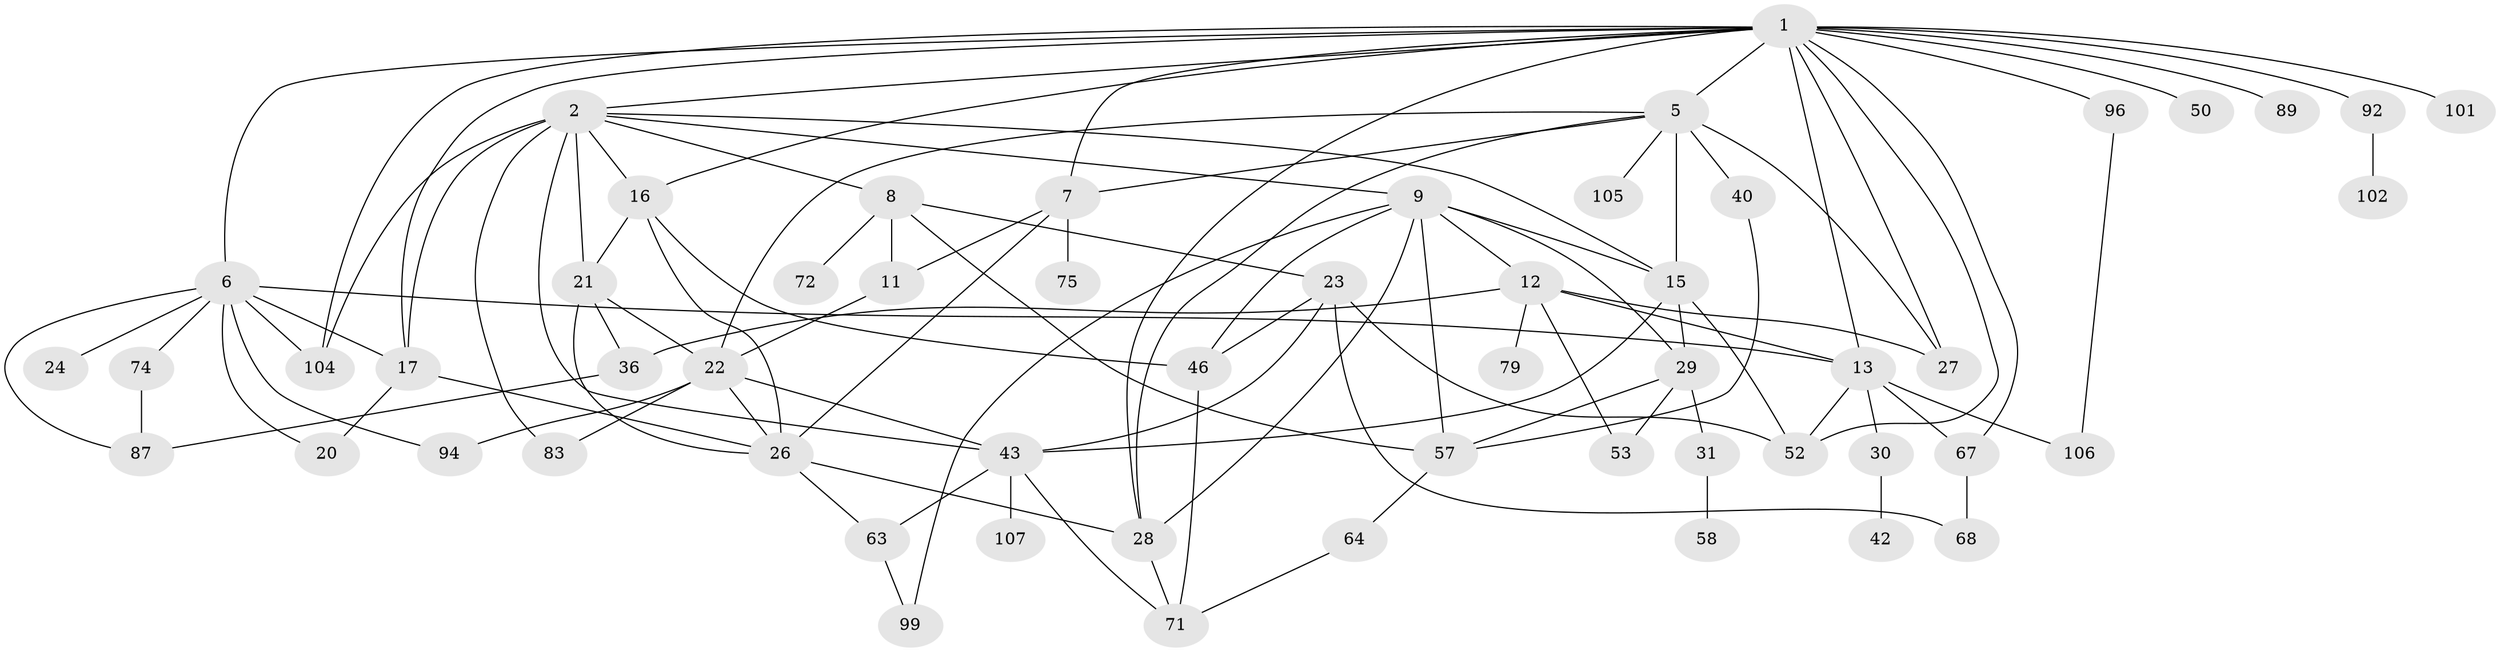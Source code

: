 // original degree distribution, {5: 0.10619469026548672, 4: 0.13274336283185842, 7: 0.017699115044247787, 6: 0.061946902654867256, 8: 0.008849557522123894, 3: 0.20353982300884957, 2: 0.26548672566371684, 1: 0.20353982300884957}
// Generated by graph-tools (version 1.1) at 2025/13/03/09/25 04:13:21]
// undirected, 56 vertices, 105 edges
graph export_dot {
graph [start="1"]
  node [color=gray90,style=filled];
  1 [super="+3+34"];
  2 [super="+4"];
  5 [super="+25+35"];
  6 [super="+41+14+19+60+45+98"];
  7;
  8 [super="+49+56"];
  9;
  11;
  12 [super="+81+69+110"];
  13 [super="+37"];
  15 [super="+78"];
  16 [super="+38"];
  17 [super="+18"];
  20;
  21;
  22 [super="+39+93"];
  23 [super="+80+113+48"];
  24 [super="+103"];
  26 [super="+77+62"];
  27;
  28 [super="+47+73+61+33"];
  29;
  30;
  31;
  36;
  40;
  42;
  43 [super="+65+54"];
  46 [super="+66"];
  50;
  52;
  53;
  57 [super="+70"];
  58;
  63;
  64 [super="+97+88"];
  67;
  68;
  71 [super="+85"];
  72;
  74;
  75;
  79;
  83;
  87;
  89;
  92;
  94;
  96;
  99;
  101;
  102;
  104 [super="+109"];
  105;
  106;
  107;
  1 -- 2;
  1 -- 5 [weight=2];
  1 -- 52;
  1 -- 96;
  1 -- 101;
  1 -- 6;
  1 -- 7;
  1 -- 104;
  1 -- 13;
  1 -- 16;
  1 -- 17;
  1 -- 50;
  1 -- 89;
  1 -- 27;
  1 -- 28;
  1 -- 67;
  1 -- 92;
  2 -- 21;
  2 -- 8;
  2 -- 9;
  2 -- 104;
  2 -- 43 [weight=2];
  2 -- 15;
  2 -- 16;
  2 -- 83;
  2 -- 17;
  5 -- 7;
  5 -- 40;
  5 -- 27;
  5 -- 15;
  5 -- 105;
  5 -- 22;
  5 -- 28;
  6 -- 20;
  6 -- 87;
  6 -- 104 [weight=2];
  6 -- 24;
  6 -- 94;
  6 -- 74;
  6 -- 13 [weight=2];
  6 -- 17;
  7 -- 11;
  7 -- 75;
  7 -- 26;
  8 -- 23;
  8 -- 57;
  8 -- 72;
  8 -- 11;
  9 -- 12;
  9 -- 15;
  9 -- 28;
  9 -- 29;
  9 -- 99;
  9 -- 57;
  9 -- 46;
  11 -- 22;
  12 -- 53;
  12 -- 79;
  12 -- 36;
  12 -- 27;
  12 -- 13;
  13 -- 30;
  13 -- 52;
  13 -- 67;
  13 -- 106;
  15 -- 43;
  15 -- 29;
  15 -- 52;
  16 -- 46 [weight=2];
  16 -- 26;
  16 -- 21;
  17 -- 20;
  17 -- 26;
  21 -- 36;
  21 -- 26;
  21 -- 22;
  22 -- 26;
  22 -- 94;
  22 -- 43;
  22 -- 83;
  23 -- 52;
  23 -- 46;
  23 -- 68;
  23 -- 43;
  26 -- 63;
  26 -- 28;
  28 -- 71;
  29 -- 31;
  29 -- 53;
  29 -- 57;
  30 -- 42;
  31 -- 58;
  36 -- 87;
  40 -- 57;
  43 -- 71;
  43 -- 107;
  43 -- 63;
  46 -- 71;
  57 -- 64;
  63 -- 99;
  64 -- 71;
  67 -- 68;
  74 -- 87;
  92 -- 102;
  96 -- 106;
}
